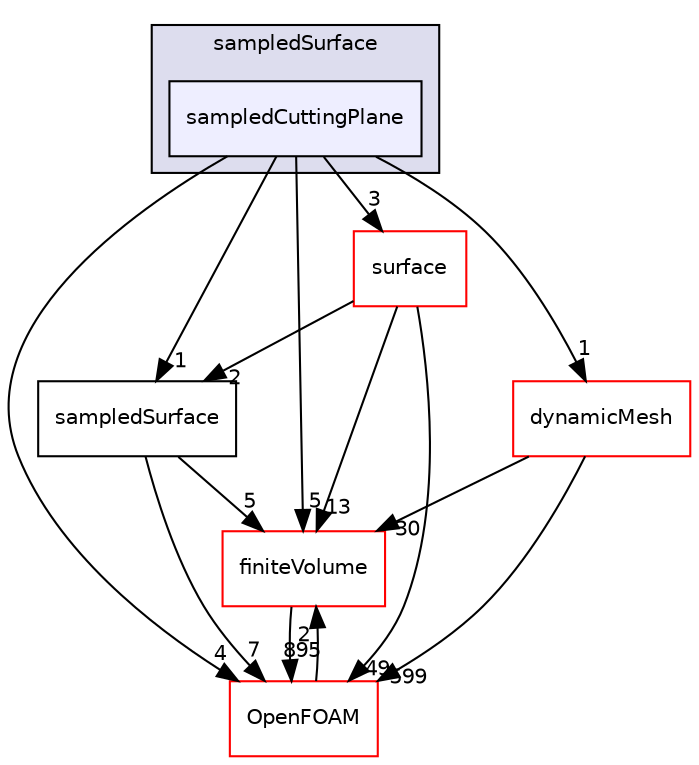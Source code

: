 digraph "src/sampling/sampledSurface/sampledCuttingPlane" {
  bgcolor=transparent;
  compound=true
  node [ fontsize="10", fontname="Helvetica"];
  edge [ labelfontsize="10", labelfontname="Helvetica"];
  subgraph clusterdir_daf57321dd7c30092fd489dbb1aa8219 {
    graph [ bgcolor="#ddddee", pencolor="black", label="sampledSurface" fontname="Helvetica", fontsize="10", URL="dir_daf57321dd7c30092fd489dbb1aa8219.html"]
  dir_59f45fac588f399f19b1cde67df5fec5 [shape=box, label="sampledCuttingPlane", style="filled", fillcolor="#eeeeff", pencolor="black", URL="dir_59f45fac588f399f19b1cde67df5fec5.html"];
  }
  dir_9bd15774b555cf7259a6fa18f99fe99b [shape=box label="finiteVolume" color="red" URL="dir_9bd15774b555cf7259a6fa18f99fe99b.html"];
  dir_d52de1bc4d4115df4cf40033a334db55 [shape=box label="sampledSurface" URL="dir_d52de1bc4d4115df4cf40033a334db55.html"];
  dir_63742796c427c97a292c80f7db71da36 [shape=box label="dynamicMesh" color="red" URL="dir_63742796c427c97a292c80f7db71da36.html"];
  dir_e1701b8b608069e995cfd3c25d5e4969 [shape=box label="surface" color="red" URL="dir_e1701b8b608069e995cfd3c25d5e4969.html"];
  dir_c5473ff19b20e6ec4dfe5c310b3778a8 [shape=box label="OpenFOAM" color="red" URL="dir_c5473ff19b20e6ec4dfe5c310b3778a8.html"];
  dir_9bd15774b555cf7259a6fa18f99fe99b->dir_c5473ff19b20e6ec4dfe5c310b3778a8 [headlabel="895", labeldistance=1.5 headhref="dir_000814_002151.html"];
  dir_d52de1bc4d4115df4cf40033a334db55->dir_9bd15774b555cf7259a6fa18f99fe99b [headlabel="5", labeldistance=1.5 headhref="dir_003589_000814.html"];
  dir_d52de1bc4d4115df4cf40033a334db55->dir_c5473ff19b20e6ec4dfe5c310b3778a8 [headlabel="7", labeldistance=1.5 headhref="dir_003589_002151.html"];
  dir_63742796c427c97a292c80f7db71da36->dir_9bd15774b555cf7259a6fa18f99fe99b [headlabel="30", labeldistance=1.5 headhref="dir_000588_000814.html"];
  dir_63742796c427c97a292c80f7db71da36->dir_c5473ff19b20e6ec4dfe5c310b3778a8 [headlabel="599", labeldistance=1.5 headhref="dir_000588_002151.html"];
  dir_e1701b8b608069e995cfd3c25d5e4969->dir_9bd15774b555cf7259a6fa18f99fe99b [headlabel="13", labeldistance=1.5 headhref="dir_003594_000814.html"];
  dir_e1701b8b608069e995cfd3c25d5e4969->dir_d52de1bc4d4115df4cf40033a334db55 [headlabel="2", labeldistance=1.5 headhref="dir_003594_003589.html"];
  dir_e1701b8b608069e995cfd3c25d5e4969->dir_c5473ff19b20e6ec4dfe5c310b3778a8 [headlabel="49", labeldistance=1.5 headhref="dir_003594_002151.html"];
  dir_c5473ff19b20e6ec4dfe5c310b3778a8->dir_9bd15774b555cf7259a6fa18f99fe99b [headlabel="2", labeldistance=1.5 headhref="dir_002151_000814.html"];
  dir_59f45fac588f399f19b1cde67df5fec5->dir_9bd15774b555cf7259a6fa18f99fe99b [headlabel="5", labeldistance=1.5 headhref="dir_003583_000814.html"];
  dir_59f45fac588f399f19b1cde67df5fec5->dir_d52de1bc4d4115df4cf40033a334db55 [headlabel="1", labeldistance=1.5 headhref="dir_003583_003589.html"];
  dir_59f45fac588f399f19b1cde67df5fec5->dir_63742796c427c97a292c80f7db71da36 [headlabel="1", labeldistance=1.5 headhref="dir_003583_000588.html"];
  dir_59f45fac588f399f19b1cde67df5fec5->dir_e1701b8b608069e995cfd3c25d5e4969 [headlabel="3", labeldistance=1.5 headhref="dir_003583_003594.html"];
  dir_59f45fac588f399f19b1cde67df5fec5->dir_c5473ff19b20e6ec4dfe5c310b3778a8 [headlabel="4", labeldistance=1.5 headhref="dir_003583_002151.html"];
}
